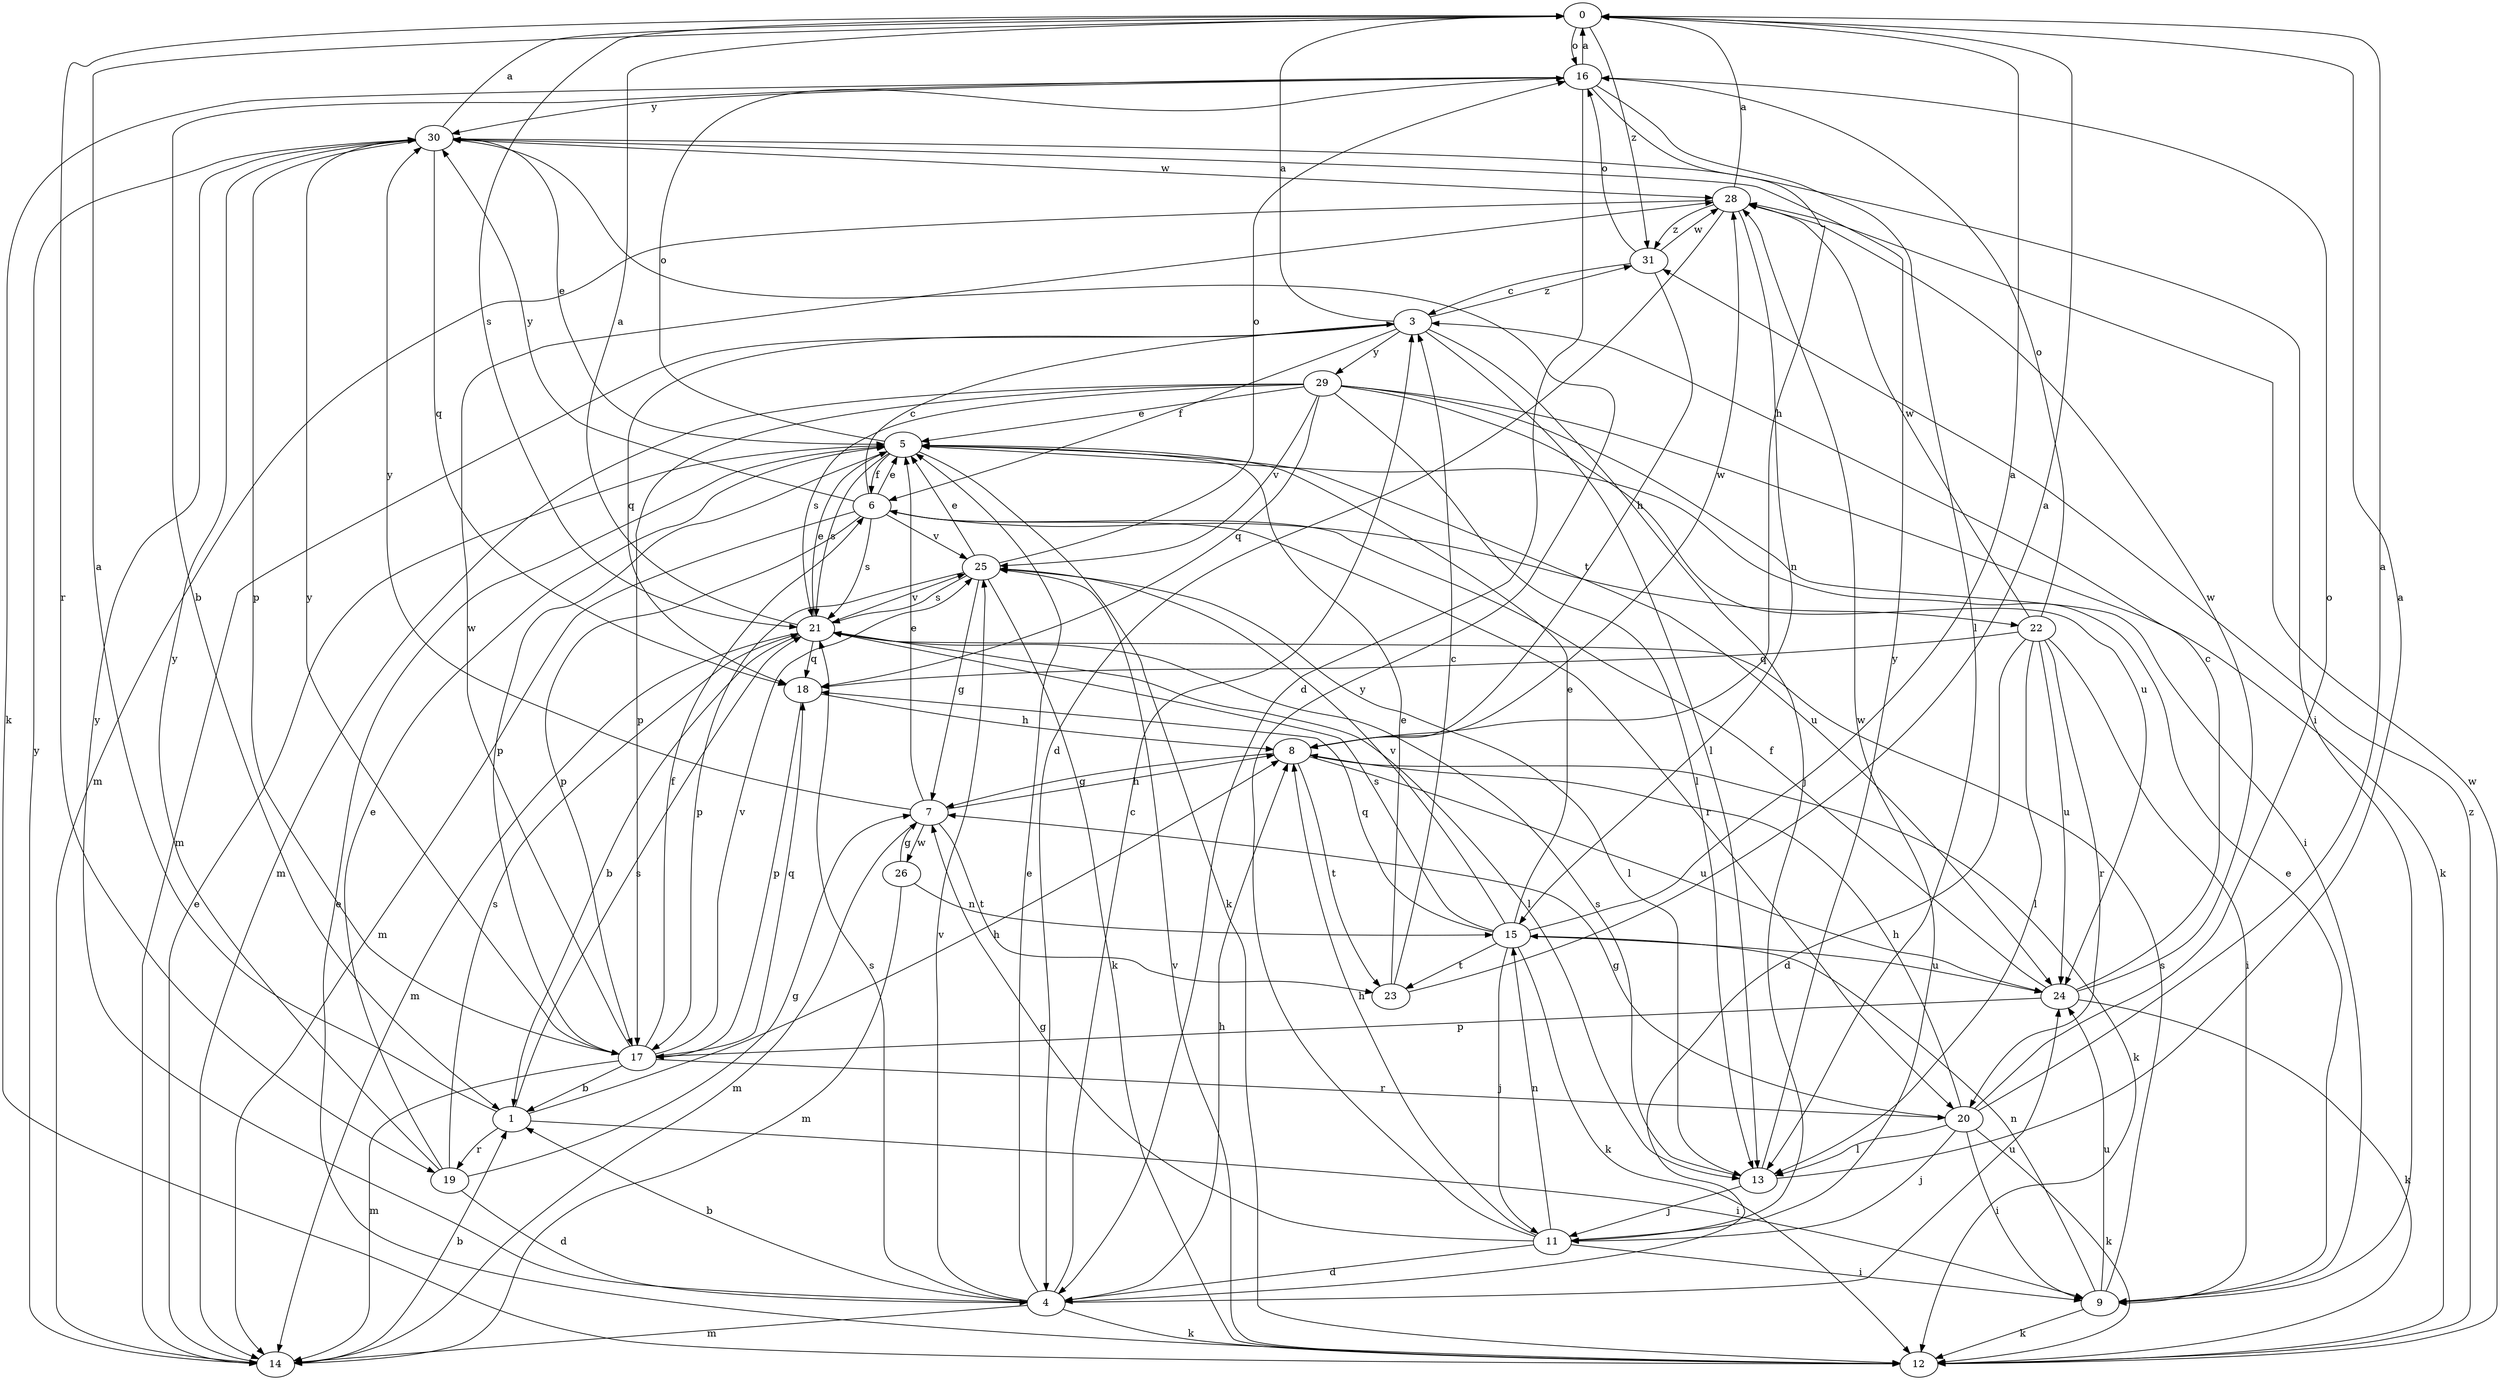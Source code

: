 strict digraph  {
0;
1;
3;
4;
5;
6;
7;
8;
9;
11;
12;
13;
14;
15;
16;
17;
18;
19;
20;
21;
22;
23;
24;
25;
26;
28;
29;
30;
31;
0 -> 16  [label=o];
0 -> 19  [label=r];
0 -> 21  [label=s];
0 -> 31  [label=z];
1 -> 0  [label=a];
1 -> 8  [label=h];
1 -> 9  [label=i];
1 -> 19  [label=r];
1 -> 21  [label=s];
3 -> 0  [label=a];
3 -> 6  [label=f];
3 -> 11  [label=j];
3 -> 13  [label=l];
3 -> 14  [label=m];
3 -> 18  [label=q];
3 -> 29  [label=y];
3 -> 31  [label=z];
4 -> 1  [label=b];
4 -> 3  [label=c];
4 -> 5  [label=e];
4 -> 8  [label=h];
4 -> 12  [label=k];
4 -> 14  [label=m];
4 -> 21  [label=s];
4 -> 24  [label=u];
4 -> 25  [label=v];
4 -> 30  [label=y];
5 -> 6  [label=f];
5 -> 12  [label=k];
5 -> 16  [label=o];
5 -> 17  [label=p];
5 -> 21  [label=s];
5 -> 24  [label=u];
6 -> 3  [label=c];
6 -> 5  [label=e];
6 -> 14  [label=m];
6 -> 17  [label=p];
6 -> 20  [label=r];
6 -> 21  [label=s];
6 -> 22  [label=t];
6 -> 25  [label=v];
6 -> 30  [label=y];
7 -> 5  [label=e];
7 -> 8  [label=h];
7 -> 14  [label=m];
7 -> 23  [label=t];
7 -> 26  [label=w];
7 -> 30  [label=y];
8 -> 7  [label=g];
8 -> 12  [label=k];
8 -> 23  [label=t];
8 -> 24  [label=u];
8 -> 28  [label=w];
9 -> 5  [label=e];
9 -> 12  [label=k];
9 -> 15  [label=n];
9 -> 21  [label=s];
9 -> 24  [label=u];
11 -> 4  [label=d];
11 -> 7  [label=g];
11 -> 8  [label=h];
11 -> 9  [label=i];
11 -> 15  [label=n];
11 -> 28  [label=w];
11 -> 30  [label=y];
12 -> 5  [label=e];
12 -> 25  [label=v];
12 -> 28  [label=w];
12 -> 31  [label=z];
13 -> 0  [label=a];
13 -> 11  [label=j];
13 -> 21  [label=s];
13 -> 30  [label=y];
14 -> 1  [label=b];
14 -> 5  [label=e];
14 -> 30  [label=y];
15 -> 0  [label=a];
15 -> 5  [label=e];
15 -> 11  [label=j];
15 -> 12  [label=k];
15 -> 18  [label=q];
15 -> 21  [label=s];
15 -> 23  [label=t];
15 -> 24  [label=u];
15 -> 25  [label=v];
16 -> 0  [label=a];
16 -> 1  [label=b];
16 -> 4  [label=d];
16 -> 8  [label=h];
16 -> 12  [label=k];
16 -> 13  [label=l];
16 -> 30  [label=y];
17 -> 1  [label=b];
17 -> 6  [label=f];
17 -> 14  [label=m];
17 -> 18  [label=q];
17 -> 20  [label=r];
17 -> 25  [label=v];
17 -> 28  [label=w];
17 -> 30  [label=y];
18 -> 8  [label=h];
18 -> 17  [label=p];
19 -> 4  [label=d];
19 -> 5  [label=e];
19 -> 7  [label=g];
19 -> 21  [label=s];
19 -> 30  [label=y];
20 -> 0  [label=a];
20 -> 7  [label=g];
20 -> 8  [label=h];
20 -> 9  [label=i];
20 -> 11  [label=j];
20 -> 12  [label=k];
20 -> 13  [label=l];
20 -> 16  [label=o];
21 -> 0  [label=a];
21 -> 1  [label=b];
21 -> 5  [label=e];
21 -> 13  [label=l];
21 -> 14  [label=m];
21 -> 18  [label=q];
21 -> 25  [label=v];
22 -> 4  [label=d];
22 -> 9  [label=i];
22 -> 13  [label=l];
22 -> 16  [label=o];
22 -> 18  [label=q];
22 -> 20  [label=r];
22 -> 24  [label=u];
22 -> 28  [label=w];
23 -> 0  [label=a];
23 -> 3  [label=c];
23 -> 5  [label=e];
24 -> 3  [label=c];
24 -> 6  [label=f];
24 -> 12  [label=k];
24 -> 17  [label=p];
24 -> 28  [label=w];
25 -> 5  [label=e];
25 -> 7  [label=g];
25 -> 12  [label=k];
25 -> 13  [label=l];
25 -> 16  [label=o];
25 -> 17  [label=p];
25 -> 21  [label=s];
26 -> 7  [label=g];
26 -> 14  [label=m];
26 -> 15  [label=n];
28 -> 0  [label=a];
28 -> 4  [label=d];
28 -> 14  [label=m];
28 -> 15  [label=n];
28 -> 31  [label=z];
29 -> 5  [label=e];
29 -> 9  [label=i];
29 -> 12  [label=k];
29 -> 13  [label=l];
29 -> 14  [label=m];
29 -> 17  [label=p];
29 -> 18  [label=q];
29 -> 21  [label=s];
29 -> 24  [label=u];
29 -> 25  [label=v];
30 -> 0  [label=a];
30 -> 5  [label=e];
30 -> 9  [label=i];
30 -> 17  [label=p];
30 -> 18  [label=q];
30 -> 28  [label=w];
31 -> 3  [label=c];
31 -> 8  [label=h];
31 -> 16  [label=o];
31 -> 28  [label=w];
}
